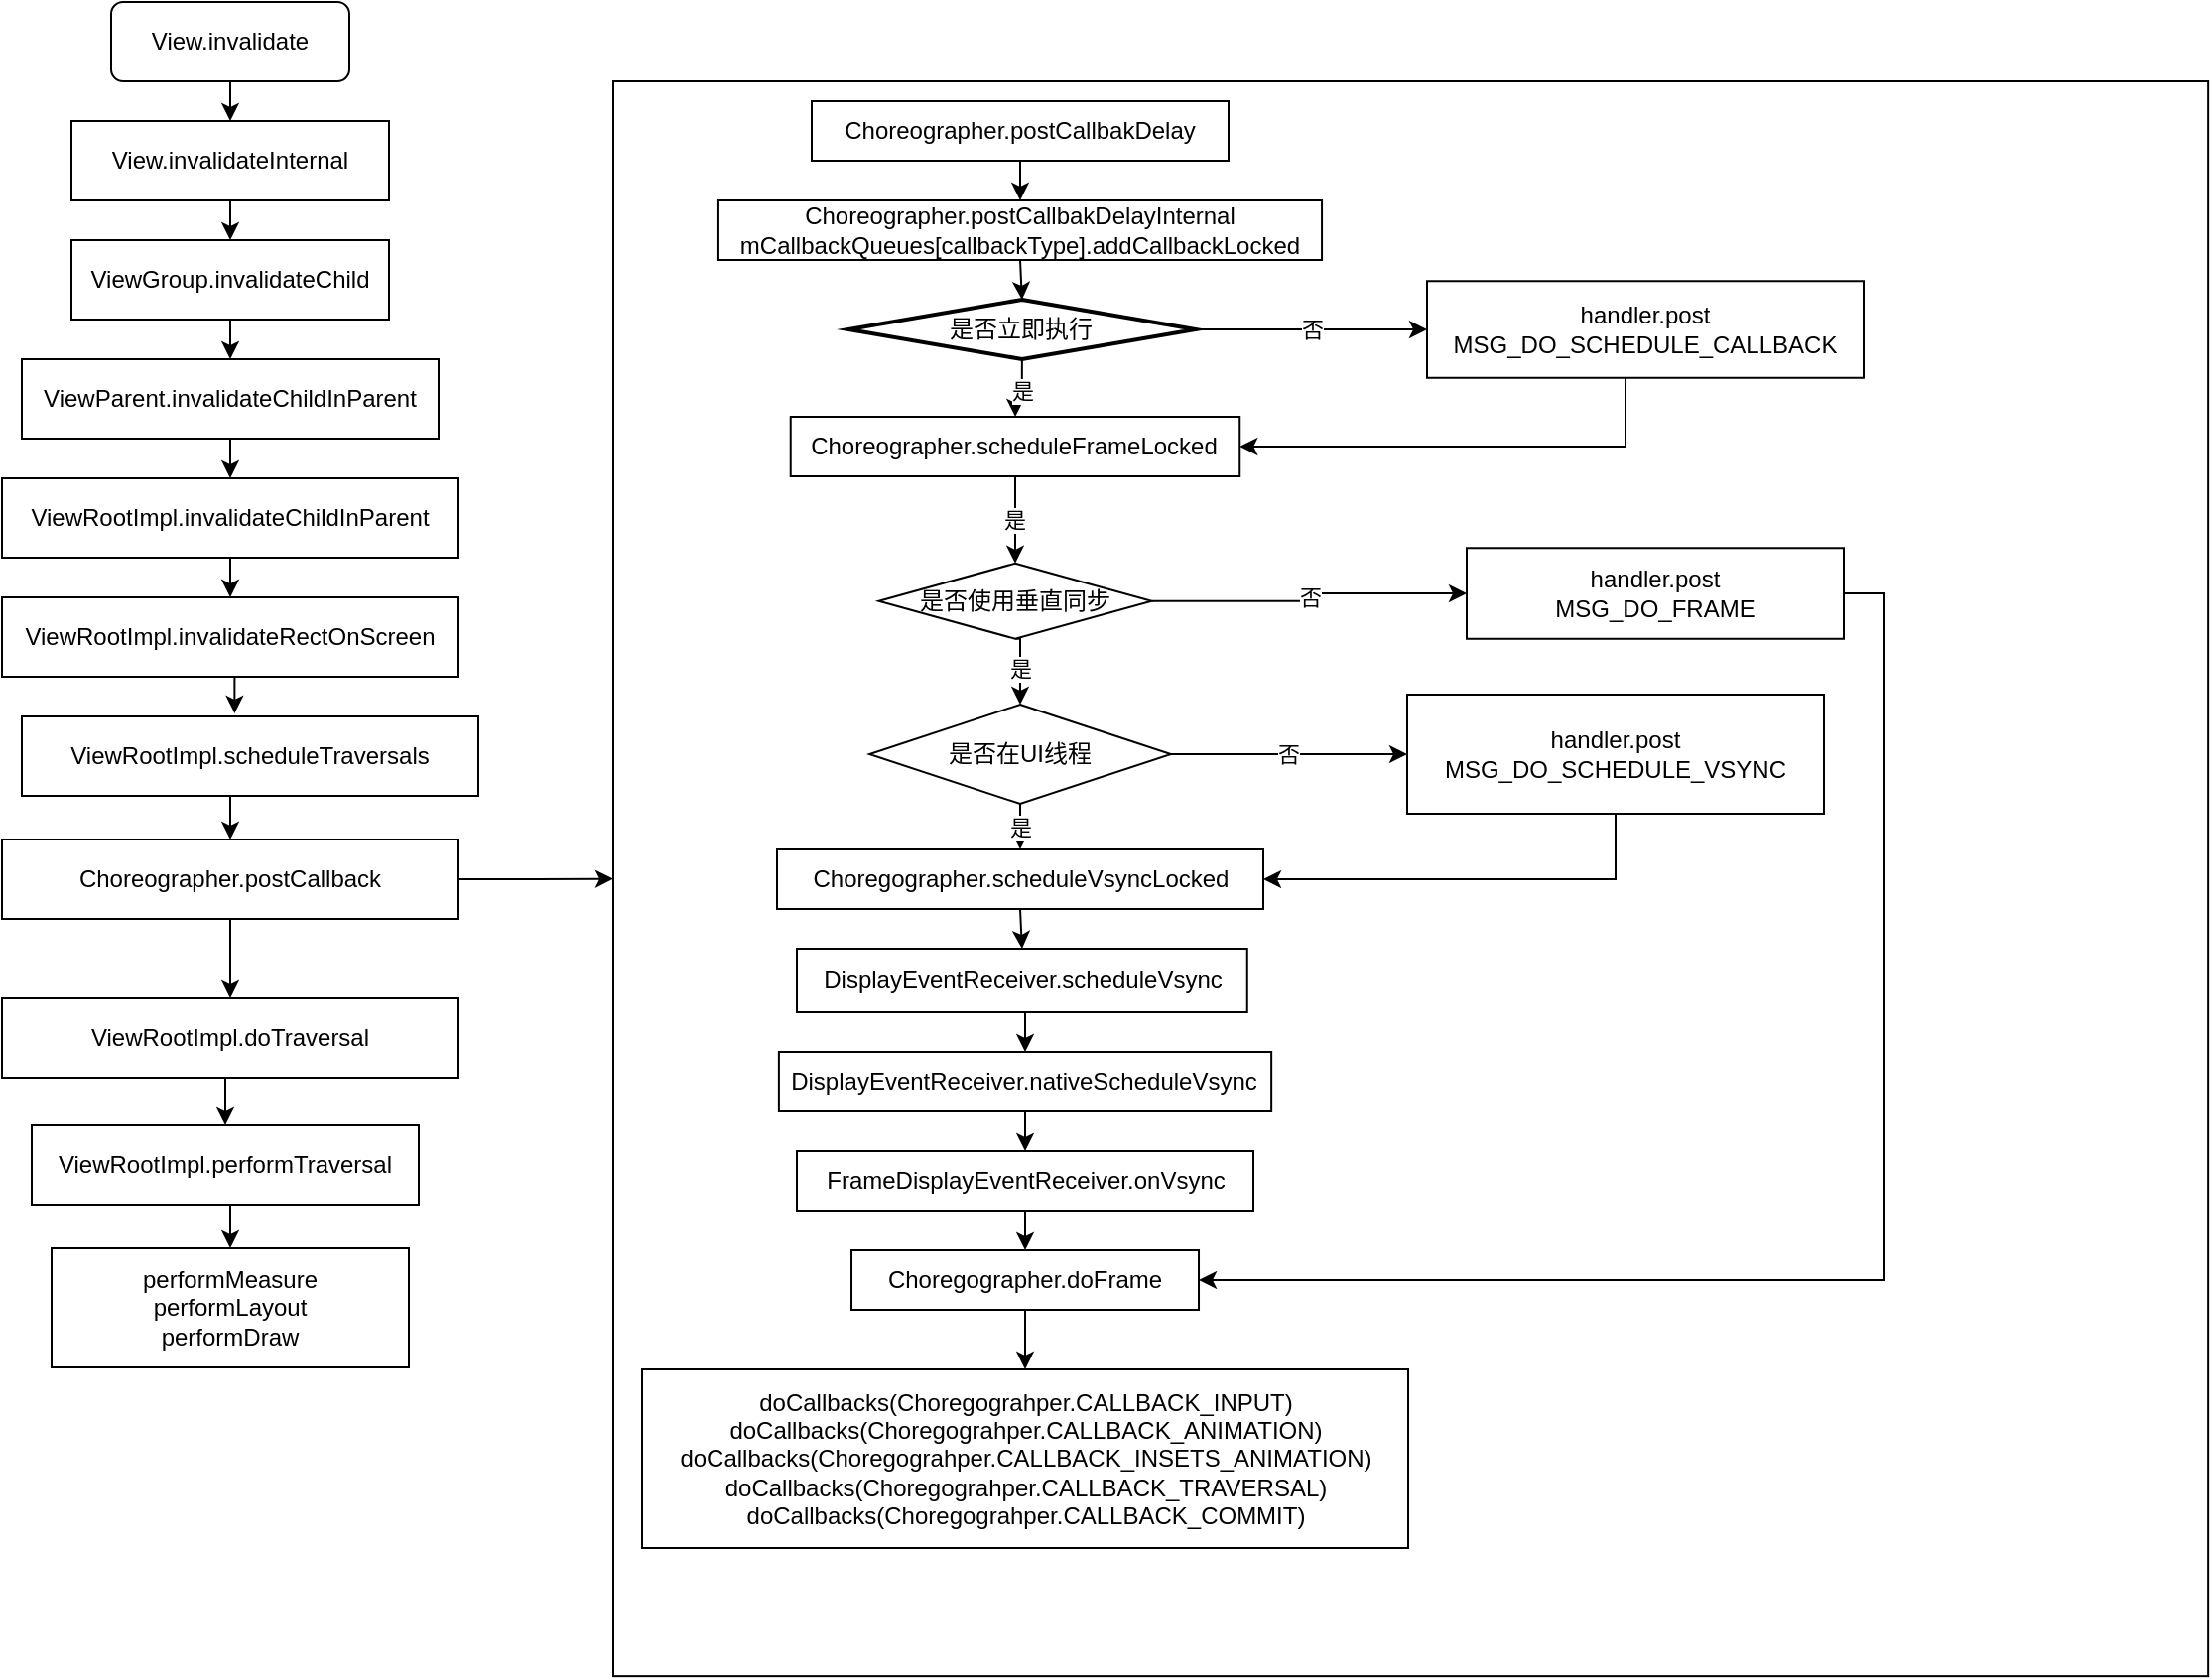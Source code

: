 <mxfile version="20.2.3" type="github">
  <diagram id="C5RBs43oDa-KdzZeNtuy" name="Page-1">
    <mxGraphModel dx="965" dy="599" grid="1" gridSize="10" guides="1" tooltips="1" connect="1" arrows="1" fold="1" page="1" pageScale="1" pageWidth="827" pageHeight="1169" math="0" shadow="0">
      <root>
        <mxCell id="WIyWlLk6GJQsqaUBKTNV-0" />
        <mxCell id="WIyWlLk6GJQsqaUBKTNV-1" parent="WIyWlLk6GJQsqaUBKTNV-0" />
        <mxCell id="aIsqx3k7hKqjW2-mq3YD-7" style="edgeStyle=orthogonalEdgeStyle;rounded=0;orthogonalLoop=1;jettySize=auto;html=1;exitX=0.5;exitY=1;exitDx=0;exitDy=0;entryX=0.5;entryY=0;entryDx=0;entryDy=0;" parent="WIyWlLk6GJQsqaUBKTNV-1" source="aIsqx3k7hKqjW2-mq3YD-0" target="aIsqx3k7hKqjW2-mq3YD-1" edge="1">
          <mxGeometry relative="1" as="geometry" />
        </mxCell>
        <mxCell id="aIsqx3k7hKqjW2-mq3YD-0" value="View.invalidate" style="rounded=1;whiteSpace=wrap;html=1;" parent="WIyWlLk6GJQsqaUBKTNV-1" vertex="1">
          <mxGeometry x="97" y="10" width="120" height="40" as="geometry" />
        </mxCell>
        <mxCell id="aIsqx3k7hKqjW2-mq3YD-8" style="edgeStyle=orthogonalEdgeStyle;rounded=0;orthogonalLoop=1;jettySize=auto;html=1;exitX=0.5;exitY=1;exitDx=0;exitDy=0;entryX=0.5;entryY=0;entryDx=0;entryDy=0;" parent="WIyWlLk6GJQsqaUBKTNV-1" source="aIsqx3k7hKqjW2-mq3YD-1" target="aIsqx3k7hKqjW2-mq3YD-3" edge="1">
          <mxGeometry relative="1" as="geometry" />
        </mxCell>
        <mxCell id="aIsqx3k7hKqjW2-mq3YD-1" value="View.invalidateInternal" style="rounded=0;whiteSpace=wrap;html=1;" parent="WIyWlLk6GJQsqaUBKTNV-1" vertex="1">
          <mxGeometry x="77" y="70" width="160" height="40" as="geometry" />
        </mxCell>
        <mxCell id="aIsqx3k7hKqjW2-mq3YD-9" style="edgeStyle=orthogonalEdgeStyle;rounded=0;orthogonalLoop=1;jettySize=auto;html=1;exitX=0.5;exitY=1;exitDx=0;exitDy=0;entryX=0.5;entryY=0;entryDx=0;entryDy=0;" parent="WIyWlLk6GJQsqaUBKTNV-1" source="aIsqx3k7hKqjW2-mq3YD-3" target="aIsqx3k7hKqjW2-mq3YD-4" edge="1">
          <mxGeometry relative="1" as="geometry" />
        </mxCell>
        <mxCell id="aIsqx3k7hKqjW2-mq3YD-3" value="ViewGroup.invalidateChild" style="rounded=0;whiteSpace=wrap;html=1;" parent="WIyWlLk6GJQsqaUBKTNV-1" vertex="1">
          <mxGeometry x="77" y="130" width="160" height="40" as="geometry" />
        </mxCell>
        <mxCell id="aIsqx3k7hKqjW2-mq3YD-10" style="edgeStyle=orthogonalEdgeStyle;rounded=0;orthogonalLoop=1;jettySize=auto;html=1;exitX=0.5;exitY=1;exitDx=0;exitDy=0;entryX=0.5;entryY=0;entryDx=0;entryDy=0;" parent="WIyWlLk6GJQsqaUBKTNV-1" source="aIsqx3k7hKqjW2-mq3YD-4" target="aIsqx3k7hKqjW2-mq3YD-5" edge="1">
          <mxGeometry relative="1" as="geometry" />
        </mxCell>
        <mxCell id="aIsqx3k7hKqjW2-mq3YD-4" value="ViewParent.invalidateChildInParent" style="rounded=0;whiteSpace=wrap;html=1;" parent="WIyWlLk6GJQsqaUBKTNV-1" vertex="1">
          <mxGeometry x="52" y="190" width="210" height="40" as="geometry" />
        </mxCell>
        <mxCell id="aIsqx3k7hKqjW2-mq3YD-11" style="edgeStyle=orthogonalEdgeStyle;rounded=0;orthogonalLoop=1;jettySize=auto;html=1;exitX=0.5;exitY=1;exitDx=0;exitDy=0;entryX=0.5;entryY=0;entryDx=0;entryDy=0;" parent="WIyWlLk6GJQsqaUBKTNV-1" source="aIsqx3k7hKqjW2-mq3YD-5" target="aIsqx3k7hKqjW2-mq3YD-6" edge="1">
          <mxGeometry relative="1" as="geometry" />
        </mxCell>
        <mxCell id="aIsqx3k7hKqjW2-mq3YD-5" value="ViewRootImpl.invalidateChildInParent" style="rounded=0;whiteSpace=wrap;html=1;" parent="WIyWlLk6GJQsqaUBKTNV-1" vertex="1">
          <mxGeometry x="42" y="250" width="230" height="40" as="geometry" />
        </mxCell>
        <mxCell id="aIsqx3k7hKqjW2-mq3YD-14" style="edgeStyle=orthogonalEdgeStyle;rounded=0;orthogonalLoop=1;jettySize=auto;html=1;exitX=0.5;exitY=1;exitDx=0;exitDy=0;entryX=0.466;entryY=-0.039;entryDx=0;entryDy=0;entryPerimeter=0;" parent="WIyWlLk6GJQsqaUBKTNV-1" source="aIsqx3k7hKqjW2-mq3YD-6" target="aIsqx3k7hKqjW2-mq3YD-13" edge="1">
          <mxGeometry relative="1" as="geometry" />
        </mxCell>
        <mxCell id="aIsqx3k7hKqjW2-mq3YD-6" value="ViewRootImpl.invalidateRectOnScreen&lt;br&gt;" style="rounded=0;whiteSpace=wrap;html=1;" parent="WIyWlLk6GJQsqaUBKTNV-1" vertex="1">
          <mxGeometry x="42" y="310" width="230" height="40" as="geometry" />
        </mxCell>
        <mxCell id="aIsqx3k7hKqjW2-mq3YD-20" style="edgeStyle=orthogonalEdgeStyle;rounded=0;orthogonalLoop=1;jettySize=auto;html=1;exitX=0.5;exitY=1;exitDx=0;exitDy=0;entryX=0.5;entryY=0;entryDx=0;entryDy=0;" parent="WIyWlLk6GJQsqaUBKTNV-1" source="aIsqx3k7hKqjW2-mq3YD-13" target="aIsqx3k7hKqjW2-mq3YD-16" edge="1">
          <mxGeometry relative="1" as="geometry" />
        </mxCell>
        <mxCell id="aIsqx3k7hKqjW2-mq3YD-13" value="ViewRootImpl.scheduleTraversals" style="rounded=0;whiteSpace=wrap;html=1;" parent="WIyWlLk6GJQsqaUBKTNV-1" vertex="1">
          <mxGeometry x="52" y="370" width="230" height="40" as="geometry" />
        </mxCell>
        <mxCell id="aIsqx3k7hKqjW2-mq3YD-21" style="edgeStyle=orthogonalEdgeStyle;rounded=0;orthogonalLoop=1;jettySize=auto;html=1;exitX=0.5;exitY=1;exitDx=0;exitDy=0;entryX=0.5;entryY=0;entryDx=0;entryDy=0;" parent="WIyWlLk6GJQsqaUBKTNV-1" source="aIsqx3k7hKqjW2-mq3YD-16" target="aIsqx3k7hKqjW2-mq3YD-17" edge="1">
          <mxGeometry relative="1" as="geometry" />
        </mxCell>
        <mxCell id="aIsqx3k7hKqjW2-mq3YD-25" style="edgeStyle=orthogonalEdgeStyle;rounded=0;orthogonalLoop=1;jettySize=auto;html=1;" parent="WIyWlLk6GJQsqaUBKTNV-1" source="aIsqx3k7hKqjW2-mq3YD-16" target="aIsqx3k7hKqjW2-mq3YD-24" edge="1">
          <mxGeometry relative="1" as="geometry" />
        </mxCell>
        <mxCell id="aIsqx3k7hKqjW2-mq3YD-16" value="Choreographer.postCallback" style="rounded=0;whiteSpace=wrap;html=1;" parent="WIyWlLk6GJQsqaUBKTNV-1" vertex="1">
          <mxGeometry x="42" y="432" width="230" height="40" as="geometry" />
        </mxCell>
        <mxCell id="aIsqx3k7hKqjW2-mq3YD-22" style="edgeStyle=orthogonalEdgeStyle;rounded=0;orthogonalLoop=1;jettySize=auto;html=1;exitX=0.5;exitY=1;exitDx=0;exitDy=0;entryX=0.5;entryY=0;entryDx=0;entryDy=0;" parent="WIyWlLk6GJQsqaUBKTNV-1" source="aIsqx3k7hKqjW2-mq3YD-17" target="aIsqx3k7hKqjW2-mq3YD-18" edge="1">
          <mxGeometry relative="1" as="geometry" />
        </mxCell>
        <mxCell id="aIsqx3k7hKqjW2-mq3YD-17" value="ViewRootImpl.doTraversal" style="rounded=0;whiteSpace=wrap;html=1;" parent="WIyWlLk6GJQsqaUBKTNV-1" vertex="1">
          <mxGeometry x="42" y="512" width="230" height="40" as="geometry" />
        </mxCell>
        <mxCell id="aIsqx3k7hKqjW2-mq3YD-23" style="edgeStyle=orthogonalEdgeStyle;rounded=0;orthogonalLoop=1;jettySize=auto;html=1;exitX=0.5;exitY=1;exitDx=0;exitDy=0;entryX=0.5;entryY=0;entryDx=0;entryDy=0;" parent="WIyWlLk6GJQsqaUBKTNV-1" source="aIsqx3k7hKqjW2-mq3YD-18" target="aIsqx3k7hKqjW2-mq3YD-19" edge="1">
          <mxGeometry relative="1" as="geometry" />
        </mxCell>
        <mxCell id="aIsqx3k7hKqjW2-mq3YD-18" value="ViewRootImpl.performTraversal" style="rounded=0;whiteSpace=wrap;html=1;" parent="WIyWlLk6GJQsqaUBKTNV-1" vertex="1">
          <mxGeometry x="57" y="576" width="195" height="40" as="geometry" />
        </mxCell>
        <mxCell id="aIsqx3k7hKqjW2-mq3YD-19" value="performMeasure&lt;br&gt;performLayout&lt;br&gt;performDraw" style="rounded=0;whiteSpace=wrap;html=1;" parent="WIyWlLk6GJQsqaUBKTNV-1" vertex="1">
          <mxGeometry x="67" y="638" width="180" height="60" as="geometry" />
        </mxCell>
        <mxCell id="aIsqx3k7hKqjW2-mq3YD-24" value="" style="whiteSpace=wrap;html=1;aspect=fixed;" parent="WIyWlLk6GJQsqaUBKTNV-1" vertex="1">
          <mxGeometry x="350" y="50" width="803.57" height="803.57" as="geometry" />
        </mxCell>
        <mxCell id="oPjqaEbjpFemNaXujqJw-3" style="edgeStyle=orthogonalEdgeStyle;rounded=0;orthogonalLoop=1;jettySize=auto;html=1;exitX=0.5;exitY=1;exitDx=0;exitDy=0;" edge="1" parent="WIyWlLk6GJQsqaUBKTNV-1" source="aIsqx3k7hKqjW2-mq3YD-26" target="oPjqaEbjpFemNaXujqJw-0">
          <mxGeometry relative="1" as="geometry" />
        </mxCell>
        <mxCell id="aIsqx3k7hKqjW2-mq3YD-26" value="Choreographer.postCallbakDelay" style="rounded=0;whiteSpace=wrap;html=1;" parent="WIyWlLk6GJQsqaUBKTNV-1" vertex="1">
          <mxGeometry x="450" y="60" width="210" height="30" as="geometry" />
        </mxCell>
        <mxCell id="aIsqx3k7hKqjW2-mq3YD-32" value="是" style="edgeStyle=orthogonalEdgeStyle;rounded=0;orthogonalLoop=1;jettySize=auto;html=1;exitX=0.5;exitY=1;exitDx=0;exitDy=0;exitPerimeter=0;" parent="WIyWlLk6GJQsqaUBKTNV-1" source="aIsqx3k7hKqjW2-mq3YD-27" target="aIsqx3k7hKqjW2-mq3YD-29" edge="1">
          <mxGeometry relative="1" as="geometry" />
        </mxCell>
        <mxCell id="aIsqx3k7hKqjW2-mq3YD-38" value="否" style="edgeStyle=orthogonalEdgeStyle;rounded=0;orthogonalLoop=1;jettySize=auto;html=1;exitX=1;exitY=0.5;exitDx=0;exitDy=0;exitPerimeter=0;entryX=0;entryY=0.5;entryDx=0;entryDy=0;" parent="WIyWlLk6GJQsqaUBKTNV-1" source="aIsqx3k7hKqjW2-mq3YD-27" target="aIsqx3k7hKqjW2-mq3YD-33" edge="1">
          <mxGeometry relative="1" as="geometry" />
        </mxCell>
        <mxCell id="aIsqx3k7hKqjW2-mq3YD-27" value="是否立即执行" style="strokeWidth=2;html=1;shape=mxgraph.flowchart.decision;whiteSpace=wrap;" parent="WIyWlLk6GJQsqaUBKTNV-1" vertex="1">
          <mxGeometry x="468.44" y="160" width="175" height="30" as="geometry" />
        </mxCell>
        <mxCell id="aIsqx3k7hKqjW2-mq3YD-41" value="是" style="edgeStyle=orthogonalEdgeStyle;rounded=0;orthogonalLoop=1;jettySize=auto;html=1;exitX=0.5;exitY=1;exitDx=0;exitDy=0;entryX=0.5;entryY=0;entryDx=0;entryDy=0;" parent="WIyWlLk6GJQsqaUBKTNV-1" source="aIsqx3k7hKqjW2-mq3YD-29" target="aIsqx3k7hKqjW2-mq3YD-30" edge="1">
          <mxGeometry relative="1" as="geometry" />
        </mxCell>
        <mxCell id="aIsqx3k7hKqjW2-mq3YD-29" value="Choreographer.scheduleFrameLocked" style="rounded=0;whiteSpace=wrap;html=1;" parent="WIyWlLk6GJQsqaUBKTNV-1" vertex="1">
          <mxGeometry x="439.37" y="219" width="226.25" height="30" as="geometry" />
        </mxCell>
        <mxCell id="aIsqx3k7hKqjW2-mq3YD-46" value="是" style="edgeStyle=orthogonalEdgeStyle;rounded=0;orthogonalLoop=1;jettySize=auto;html=1;exitX=0.5;exitY=1;exitDx=0;exitDy=0;entryX=0.5;entryY=0;entryDx=0;entryDy=0;" parent="WIyWlLk6GJQsqaUBKTNV-1" source="aIsqx3k7hKqjW2-mq3YD-30" target="aIsqx3k7hKqjW2-mq3YD-45" edge="1">
          <mxGeometry relative="1" as="geometry" />
        </mxCell>
        <mxCell id="aIsqx3k7hKqjW2-mq3YD-48" value="否" style="edgeStyle=orthogonalEdgeStyle;rounded=0;orthogonalLoop=1;jettySize=auto;html=1;exitX=1;exitY=0.5;exitDx=0;exitDy=0;entryX=0;entryY=0.5;entryDx=0;entryDy=0;" parent="WIyWlLk6GJQsqaUBKTNV-1" source="aIsqx3k7hKqjW2-mq3YD-30" target="aIsqx3k7hKqjW2-mq3YD-42" edge="1">
          <mxGeometry relative="1" as="geometry" />
        </mxCell>
        <mxCell id="aIsqx3k7hKqjW2-mq3YD-30" value="是否使用垂直同步" style="rhombus;whiteSpace=wrap;html=1;" parent="WIyWlLk6GJQsqaUBKTNV-1" vertex="1">
          <mxGeometry x="483.75" y="292.88" width="137.49" height="38" as="geometry" />
        </mxCell>
        <mxCell id="aIsqx3k7hKqjW2-mq3YD-56" style="edgeStyle=orthogonalEdgeStyle;rounded=0;orthogonalLoop=1;jettySize=auto;html=1;exitX=0.5;exitY=1;exitDx=0;exitDy=0;entryX=0.5;entryY=0;entryDx=0;entryDy=0;" parent="WIyWlLk6GJQsqaUBKTNV-1" source="aIsqx3k7hKqjW2-mq3YD-31" target="aIsqx3k7hKqjW2-mq3YD-49" edge="1">
          <mxGeometry relative="1" as="geometry" />
        </mxCell>
        <mxCell id="aIsqx3k7hKqjW2-mq3YD-31" value="Choregographer.scheduleVsyncLocked" style="rounded=0;whiteSpace=wrap;html=1;" parent="WIyWlLk6GJQsqaUBKTNV-1" vertex="1">
          <mxGeometry x="432.5" y="437" width="245" height="30" as="geometry" />
        </mxCell>
        <mxCell id="aIsqx3k7hKqjW2-mq3YD-40" style="edgeStyle=orthogonalEdgeStyle;rounded=0;orthogonalLoop=1;jettySize=auto;html=1;entryX=1;entryY=0.5;entryDx=0;entryDy=0;" parent="WIyWlLk6GJQsqaUBKTNV-1" source="aIsqx3k7hKqjW2-mq3YD-33" target="aIsqx3k7hKqjW2-mq3YD-29" edge="1">
          <mxGeometry relative="1" as="geometry">
            <Array as="points">
              <mxPoint x="860" y="234" />
            </Array>
          </mxGeometry>
        </mxCell>
        <mxCell id="aIsqx3k7hKqjW2-mq3YD-33" value="handler.post&lt;br&gt;MSG_DO_SCHEDULE_CALLBACK" style="rounded=0;whiteSpace=wrap;html=1;" parent="WIyWlLk6GJQsqaUBKTNV-1" vertex="1">
          <mxGeometry x="760" y="150.63" width="220" height="48.75" as="geometry" />
        </mxCell>
        <mxCell id="aIsqx3k7hKqjW2-mq3YD-70" style="edgeStyle=orthogonalEdgeStyle;rounded=0;orthogonalLoop=1;jettySize=auto;html=1;exitX=1;exitY=0.5;exitDx=0;exitDy=0;entryX=1;entryY=0.5;entryDx=0;entryDy=0;" parent="WIyWlLk6GJQsqaUBKTNV-1" source="aIsqx3k7hKqjW2-mq3YD-42" target="aIsqx3k7hKqjW2-mq3YD-52" edge="1">
          <mxGeometry relative="1" as="geometry" />
        </mxCell>
        <mxCell id="aIsqx3k7hKqjW2-mq3YD-42" value="handler.post&lt;br&gt;MSG_DO_FRAME" style="rounded=0;whiteSpace=wrap;html=1;" parent="WIyWlLk6GJQsqaUBKTNV-1" vertex="1">
          <mxGeometry x="780" y="285.13" width="190" height="45.75" as="geometry" />
        </mxCell>
        <mxCell id="aIsqx3k7hKqjW2-mq3YD-55" value="是" style="edgeStyle=orthogonalEdgeStyle;rounded=0;orthogonalLoop=1;jettySize=auto;html=1;exitX=0.5;exitY=1;exitDx=0;exitDy=0;" parent="WIyWlLk6GJQsqaUBKTNV-1" source="aIsqx3k7hKqjW2-mq3YD-45" target="aIsqx3k7hKqjW2-mq3YD-31" edge="1">
          <mxGeometry relative="1" as="geometry" />
        </mxCell>
        <mxCell id="aIsqx3k7hKqjW2-mq3YD-66" value="否" style="edgeStyle=orthogonalEdgeStyle;rounded=0;orthogonalLoop=1;jettySize=auto;html=1;entryX=0;entryY=0.5;entryDx=0;entryDy=0;" parent="WIyWlLk6GJQsqaUBKTNV-1" source="aIsqx3k7hKqjW2-mq3YD-45" target="aIsqx3k7hKqjW2-mq3YD-65" edge="1">
          <mxGeometry relative="1" as="geometry" />
        </mxCell>
        <mxCell id="aIsqx3k7hKqjW2-mq3YD-45" value="是否在UI线程" style="rhombus;whiteSpace=wrap;html=1;" parent="WIyWlLk6GJQsqaUBKTNV-1" vertex="1">
          <mxGeometry x="479.07" y="364" width="151.87" height="50" as="geometry" />
        </mxCell>
        <mxCell id="aIsqx3k7hKqjW2-mq3YD-57" style="edgeStyle=orthogonalEdgeStyle;rounded=0;orthogonalLoop=1;jettySize=auto;html=1;exitX=0.5;exitY=1;exitDx=0;exitDy=0;entryX=0.5;entryY=0;entryDx=0;entryDy=0;" parent="WIyWlLk6GJQsqaUBKTNV-1" source="aIsqx3k7hKqjW2-mq3YD-49" target="aIsqx3k7hKqjW2-mq3YD-50" edge="1">
          <mxGeometry relative="1" as="geometry" />
        </mxCell>
        <mxCell id="aIsqx3k7hKqjW2-mq3YD-49" value="DisplayEventReceiver.scheduleVsync" style="rounded=0;whiteSpace=wrap;html=1;" parent="WIyWlLk6GJQsqaUBKTNV-1" vertex="1">
          <mxGeometry x="442.51" y="487" width="226.87" height="32" as="geometry" />
        </mxCell>
        <mxCell id="aIsqx3k7hKqjW2-mq3YD-58" style="edgeStyle=orthogonalEdgeStyle;rounded=0;orthogonalLoop=1;jettySize=auto;html=1;exitX=0.5;exitY=1;exitDx=0;exitDy=0;entryX=0.5;entryY=0;entryDx=0;entryDy=0;" parent="WIyWlLk6GJQsqaUBKTNV-1" source="aIsqx3k7hKqjW2-mq3YD-50" target="aIsqx3k7hKqjW2-mq3YD-51" edge="1">
          <mxGeometry relative="1" as="geometry" />
        </mxCell>
        <mxCell id="aIsqx3k7hKqjW2-mq3YD-50" value="DisplayEventReceiver.nativeScheduleVsync" style="rounded=0;whiteSpace=wrap;html=1;" parent="WIyWlLk6GJQsqaUBKTNV-1" vertex="1">
          <mxGeometry x="433.45" y="539" width="248.12" height="30" as="geometry" />
        </mxCell>
        <mxCell id="aIsqx3k7hKqjW2-mq3YD-60" style="edgeStyle=orthogonalEdgeStyle;rounded=0;orthogonalLoop=1;jettySize=auto;html=1;exitX=0.5;exitY=1;exitDx=0;exitDy=0;entryX=0.5;entryY=0;entryDx=0;entryDy=0;" parent="WIyWlLk6GJQsqaUBKTNV-1" source="aIsqx3k7hKqjW2-mq3YD-51" target="aIsqx3k7hKqjW2-mq3YD-52" edge="1">
          <mxGeometry relative="1" as="geometry" />
        </mxCell>
        <mxCell id="aIsqx3k7hKqjW2-mq3YD-51" value="FrameDisplayEventReceiver.onVsync" style="rounded=0;whiteSpace=wrap;html=1;" parent="WIyWlLk6GJQsqaUBKTNV-1" vertex="1">
          <mxGeometry x="442.51" y="589" width="230" height="30" as="geometry" />
        </mxCell>
        <mxCell id="aIsqx3k7hKqjW2-mq3YD-64" style="edgeStyle=orthogonalEdgeStyle;rounded=0;orthogonalLoop=1;jettySize=auto;html=1;exitX=0.5;exitY=1;exitDx=0;exitDy=0;" parent="WIyWlLk6GJQsqaUBKTNV-1" source="aIsqx3k7hKqjW2-mq3YD-52" target="aIsqx3k7hKqjW2-mq3YD-53" edge="1">
          <mxGeometry relative="1" as="geometry" />
        </mxCell>
        <mxCell id="aIsqx3k7hKqjW2-mq3YD-52" value="Choregographer.doFrame" style="rounded=0;whiteSpace=wrap;html=1;" parent="WIyWlLk6GJQsqaUBKTNV-1" vertex="1">
          <mxGeometry x="470.01" y="639" width="175" height="30" as="geometry" />
        </mxCell>
        <mxCell id="aIsqx3k7hKqjW2-mq3YD-53" value="doCallbacks(Choregograhper.CALLBACK_INPUT)&lt;br&gt;doCallbacks(Choregograhper.CALLBACK_ANIMATION)&lt;br&gt;doCallbacks(Choregograhper.CALLBACK_INSETS_ANIMATION)&lt;br&gt;doCallbacks(Choregograhper.CALLBACK_TRAVERSAL)&lt;br&gt;doCallbacks(Choregograhper.CALLBACK_COMMIT)" style="rounded=0;whiteSpace=wrap;html=1;" parent="WIyWlLk6GJQsqaUBKTNV-1" vertex="1">
          <mxGeometry x="364.51" y="699" width="386" height="90" as="geometry" />
        </mxCell>
        <mxCell id="aIsqx3k7hKqjW2-mq3YD-61" style="edgeStyle=orthogonalEdgeStyle;rounded=0;orthogonalLoop=1;jettySize=auto;html=1;exitX=0.5;exitY=1;exitDx=0;exitDy=0;" parent="WIyWlLk6GJQsqaUBKTNV-1" source="aIsqx3k7hKqjW2-mq3YD-52" target="aIsqx3k7hKqjW2-mq3YD-52" edge="1">
          <mxGeometry relative="1" as="geometry" />
        </mxCell>
        <mxCell id="aIsqx3k7hKqjW2-mq3YD-62" style="edgeStyle=orthogonalEdgeStyle;rounded=0;orthogonalLoop=1;jettySize=auto;html=1;exitX=0.5;exitY=1;exitDx=0;exitDy=0;" parent="WIyWlLk6GJQsqaUBKTNV-1" source="aIsqx3k7hKqjW2-mq3YD-52" target="aIsqx3k7hKqjW2-mq3YD-52" edge="1">
          <mxGeometry relative="1" as="geometry" />
        </mxCell>
        <mxCell id="aIsqx3k7hKqjW2-mq3YD-68" style="edgeStyle=orthogonalEdgeStyle;rounded=0;orthogonalLoop=1;jettySize=auto;html=1;exitX=0.5;exitY=1;exitDx=0;exitDy=0;entryX=1;entryY=0.5;entryDx=0;entryDy=0;" parent="WIyWlLk6GJQsqaUBKTNV-1" source="aIsqx3k7hKqjW2-mq3YD-65" target="aIsqx3k7hKqjW2-mq3YD-31" edge="1">
          <mxGeometry relative="1" as="geometry" />
        </mxCell>
        <mxCell id="aIsqx3k7hKqjW2-mq3YD-65" value="handler.post&lt;br&gt;MSG_DO_SCHEDULE_VSYNC" style="rounded=0;whiteSpace=wrap;html=1;" parent="WIyWlLk6GJQsqaUBKTNV-1" vertex="1">
          <mxGeometry x="750" y="359" width="210" height="60" as="geometry" />
        </mxCell>
        <mxCell id="oPjqaEbjpFemNaXujqJw-4" style="edgeStyle=orthogonalEdgeStyle;rounded=0;orthogonalLoop=1;jettySize=auto;html=1;exitX=0.5;exitY=1;exitDx=0;exitDy=0;entryX=0.5;entryY=0;entryDx=0;entryDy=0;entryPerimeter=0;" edge="1" parent="WIyWlLk6GJQsqaUBKTNV-1" source="oPjqaEbjpFemNaXujqJw-0" target="aIsqx3k7hKqjW2-mq3YD-27">
          <mxGeometry relative="1" as="geometry" />
        </mxCell>
        <mxCell id="oPjqaEbjpFemNaXujqJw-0" value="Choreographer.postCallbakDelayInternal&lt;br&gt;mCallbackQueues[callbackType].addCallbackLocked" style="rounded=0;whiteSpace=wrap;html=1;" vertex="1" parent="WIyWlLk6GJQsqaUBKTNV-1">
          <mxGeometry x="402.97" y="110" width="304.06" height="30" as="geometry" />
        </mxCell>
      </root>
    </mxGraphModel>
  </diagram>
</mxfile>
